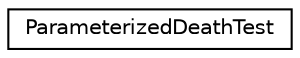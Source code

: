 digraph "类继承关系图"
{
  edge [fontname="Helvetica",fontsize="10",labelfontname="Helvetica",labelfontsize="10"];
  node [fontname="Helvetica",fontsize="10",shape=record];
  rankdir="LR";
  Node0 [label="ParameterizedDeathTest",height=0.2,width=0.4,color="black", fillcolor="white", style="filled",URL="$class_parameterized_death_test.html"];
}
